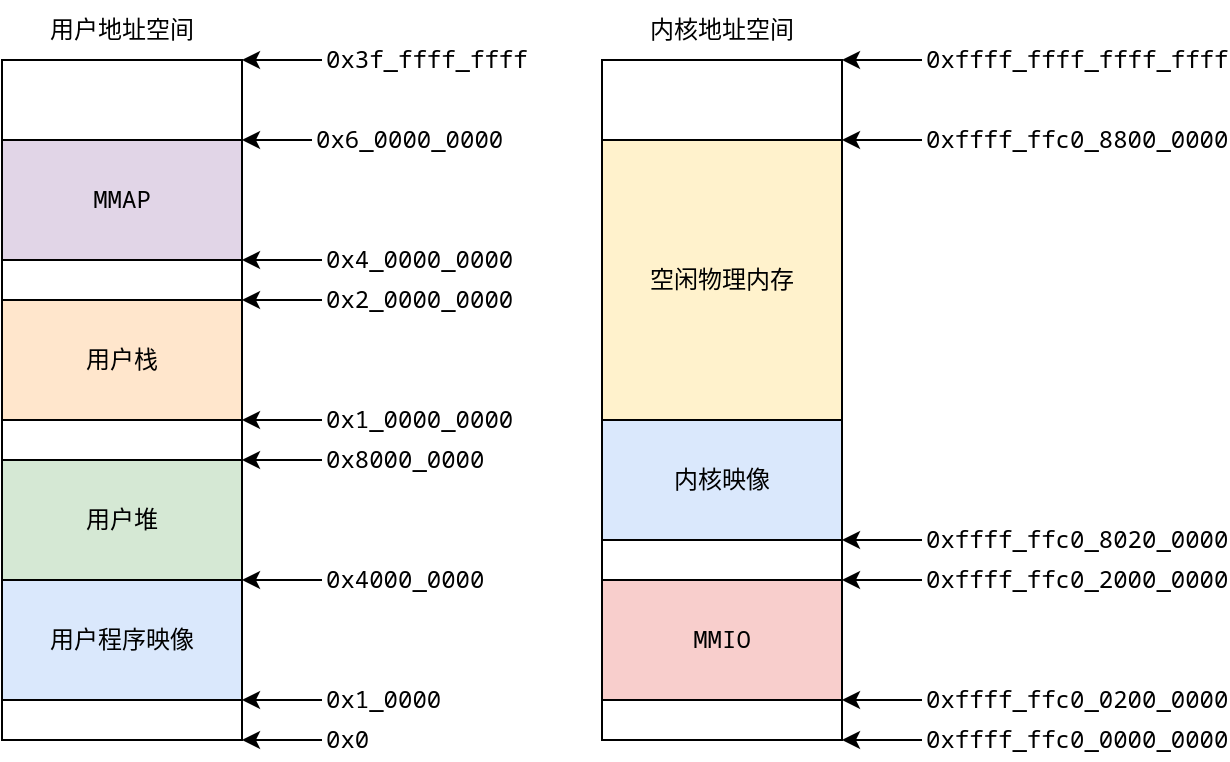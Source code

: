 <mxfile version="24.4.8" type="device">
  <diagram name="第 1 页" id="HjMmGTxB9bAzr_heQgJd">
    <mxGraphModel dx="1213" dy="836" grid="1" gridSize="5" guides="1" tooltips="1" connect="1" arrows="1" fold="1" page="1" pageScale="1" pageWidth="1169" pageHeight="827" math="0" shadow="0">
      <root>
        <mxCell id="0" />
        <mxCell id="1" parent="0" />
        <mxCell id="W3ru03CyVpcUacVbLSa2-1" value="" style="rounded=0;whiteSpace=wrap;html=1;fontFamily=Noto Sans Mono;" parent="1" vertex="1">
          <mxGeometry x="240" y="300" width="120" height="340" as="geometry" />
        </mxCell>
        <mxCell id="W3ru03CyVpcUacVbLSa2-8" style="edgeStyle=orthogonalEdgeStyle;rounded=0;orthogonalLoop=1;jettySize=auto;html=1;entryX=1;entryY=1;entryDx=0;entryDy=0;fontFamily=Noto Sans Mono;" parent="1" source="W3ru03CyVpcUacVbLSa2-4" target="W3ru03CyVpcUacVbLSa2-1" edge="1">
          <mxGeometry relative="1" as="geometry">
            <Array as="points">
              <mxPoint x="370" y="640" />
              <mxPoint x="370" y="640" />
            </Array>
          </mxGeometry>
        </mxCell>
        <mxCell id="W3ru03CyVpcUacVbLSa2-4" value="&lt;font&gt;0x0&lt;/font&gt;" style="text;html=1;align=left;verticalAlign=middle;whiteSpace=wrap;rounded=0;fontFamily=Noto Sans Mono;" parent="1" vertex="1">
          <mxGeometry x="400" y="630" width="60" height="20" as="geometry" />
        </mxCell>
        <mxCell id="W3ru03CyVpcUacVbLSa2-28" style="edgeStyle=orthogonalEdgeStyle;rounded=0;orthogonalLoop=1;jettySize=auto;html=1;entryX=1;entryY=1;entryDx=0;entryDy=0;fontFamily=Noto Sans Mono;" parent="1" source="W3ru03CyVpcUacVbLSa2-10" target="W3ru03CyVpcUacVbLSa2-13" edge="1">
          <mxGeometry relative="1" as="geometry">
            <Array as="points">
              <mxPoint x="370" y="620" />
              <mxPoint x="370" y="620" />
            </Array>
          </mxGeometry>
        </mxCell>
        <mxCell id="W3ru03CyVpcUacVbLSa2-10" value="0x1_0000" style="text;html=1;align=left;verticalAlign=middle;whiteSpace=wrap;rounded=0;fontFamily=Noto Sans Mono;" parent="1" vertex="1">
          <mxGeometry x="400" y="610" width="60" height="20" as="geometry" />
        </mxCell>
        <mxCell id="W3ru03CyVpcUacVbLSa2-13" value="用户程序映像" style="rounded=0;whiteSpace=wrap;html=1;fillColor=#dae8fc;strokeColor=default;fontFamily=Noto Sans Mono;" parent="1" vertex="1">
          <mxGeometry x="240" y="560" width="120" height="60" as="geometry" />
        </mxCell>
        <mxCell id="W3ru03CyVpcUacVbLSa2-14" value="用户堆" style="rounded=0;whiteSpace=wrap;html=1;fillColor=#d5e8d4;strokeColor=default;fontFamily=Noto Sans Mono;" parent="1" vertex="1">
          <mxGeometry x="240" y="500" width="120" height="60" as="geometry" />
        </mxCell>
        <mxCell id="W3ru03CyVpcUacVbLSa2-18" style="edgeStyle=orthogonalEdgeStyle;rounded=0;orthogonalLoop=1;jettySize=auto;html=1;entryX=1;entryY=1;entryDx=0;entryDy=0;fontFamily=Noto Sans Mono;" parent="1" source="W3ru03CyVpcUacVbLSa2-17" target="W3ru03CyVpcUacVbLSa2-14" edge="1">
          <mxGeometry relative="1" as="geometry">
            <Array as="points">
              <mxPoint x="365" y="560" />
              <mxPoint x="365" y="560" />
            </Array>
          </mxGeometry>
        </mxCell>
        <mxCell id="W3ru03CyVpcUacVbLSa2-17" value="0x4000_0000" style="text;html=1;align=left;verticalAlign=middle;whiteSpace=wrap;rounded=0;fontFamily=Noto Sans Mono;" parent="1" vertex="1">
          <mxGeometry x="400" y="550" width="60" height="20" as="geometry" />
        </mxCell>
        <mxCell id="W3ru03CyVpcUacVbLSa2-20" value="用户栈" style="rounded=0;whiteSpace=wrap;html=1;fillColor=#ffe6cc;strokeColor=default;fontFamily=Noto Sans Mono;" parent="1" vertex="1">
          <mxGeometry x="240" y="420" width="120" height="60" as="geometry" />
        </mxCell>
        <mxCell id="W3ru03CyVpcUacVbLSa2-22" style="edgeStyle=orthogonalEdgeStyle;rounded=0;orthogonalLoop=1;jettySize=auto;html=1;entryX=1;entryY=0;entryDx=0;entryDy=0;fontFamily=Noto Sans Mono;" parent="1" source="W3ru03CyVpcUacVbLSa2-21" target="W3ru03CyVpcUacVbLSa2-14" edge="1">
          <mxGeometry relative="1" as="geometry">
            <Array as="points">
              <mxPoint x="365" y="500" />
              <mxPoint x="365" y="500" />
            </Array>
          </mxGeometry>
        </mxCell>
        <mxCell id="W3ru03CyVpcUacVbLSa2-21" value="0x8000_0000" style="text;html=1;align=left;verticalAlign=middle;whiteSpace=wrap;rounded=0;fontFamily=Noto Sans Mono;" parent="1" vertex="1">
          <mxGeometry x="400" y="490" width="60" height="20" as="geometry" />
        </mxCell>
        <mxCell id="W3ru03CyVpcUacVbLSa2-25" style="edgeStyle=orthogonalEdgeStyle;rounded=0;orthogonalLoop=1;jettySize=auto;html=1;entryX=1;entryY=1;entryDx=0;entryDy=0;fontFamily=Noto Sans Mono;" parent="1" source="W3ru03CyVpcUacVbLSa2-23" target="W3ru03CyVpcUacVbLSa2-20" edge="1">
          <mxGeometry relative="1" as="geometry">
            <Array as="points">
              <mxPoint x="365" y="480" />
              <mxPoint x="365" y="480" />
            </Array>
          </mxGeometry>
        </mxCell>
        <mxCell id="W3ru03CyVpcUacVbLSa2-23" value="0x1_0000_0000" style="text;html=1;align=left;verticalAlign=middle;whiteSpace=wrap;rounded=0;fontFamily=Noto Sans Mono;" parent="1" vertex="1">
          <mxGeometry x="400" y="470" width="60" height="20" as="geometry" />
        </mxCell>
        <mxCell id="W3ru03CyVpcUacVbLSa2-27" style="edgeStyle=orthogonalEdgeStyle;rounded=0;orthogonalLoop=1;jettySize=auto;html=1;entryX=1;entryY=0;entryDx=0;entryDy=0;fontFamily=Noto Sans Mono;" parent="1" source="W3ru03CyVpcUacVbLSa2-26" target="W3ru03CyVpcUacVbLSa2-20" edge="1">
          <mxGeometry relative="1" as="geometry">
            <Array as="points">
              <mxPoint x="380" y="420" />
              <mxPoint x="380" y="420" />
            </Array>
          </mxGeometry>
        </mxCell>
        <mxCell id="W3ru03CyVpcUacVbLSa2-26" value="0x2_0000_0000" style="text;html=1;align=left;verticalAlign=middle;whiteSpace=wrap;rounded=0;fontFamily=Noto Sans Mono;" parent="1" vertex="1">
          <mxGeometry x="400" y="410" width="60" height="20" as="geometry" />
        </mxCell>
        <mxCell id="W3ru03CyVpcUacVbLSa2-29" value="MMAP" style="rounded=0;whiteSpace=wrap;html=1;fillColor=#e1d5e7;strokeColor=default;fontFamily=Noto Sans Mono;" parent="1" vertex="1">
          <mxGeometry x="240" y="340" width="120" height="60" as="geometry" />
        </mxCell>
        <mxCell id="W3ru03CyVpcUacVbLSa2-31" style="edgeStyle=orthogonalEdgeStyle;rounded=0;orthogonalLoop=1;jettySize=auto;html=1;entryX=1;entryY=1;entryDx=0;entryDy=0;fontFamily=Noto Sans Mono;" parent="1" source="W3ru03CyVpcUacVbLSa2-30" target="W3ru03CyVpcUacVbLSa2-29" edge="1">
          <mxGeometry relative="1" as="geometry">
            <Array as="points">
              <mxPoint x="370" y="400" />
              <mxPoint x="370" y="400" />
            </Array>
          </mxGeometry>
        </mxCell>
        <mxCell id="W3ru03CyVpcUacVbLSa2-30" value="0x4_0000_0000" style="text;html=1;align=left;verticalAlign=middle;whiteSpace=wrap;rounded=0;fontFamily=Noto Sans Mono;" parent="1" vertex="1">
          <mxGeometry x="400" y="390" width="60" height="20" as="geometry" />
        </mxCell>
        <mxCell id="W3ru03CyVpcUacVbLSa2-33" style="edgeStyle=orthogonalEdgeStyle;rounded=0;orthogonalLoop=1;jettySize=auto;html=1;entryX=1;entryY=0;entryDx=0;entryDy=0;fontFamily=Noto Sans Mono;" parent="1" source="W3ru03CyVpcUacVbLSa2-32" target="W3ru03CyVpcUacVbLSa2-29" edge="1">
          <mxGeometry relative="1" as="geometry">
            <Array as="points">
              <mxPoint x="370" y="340" />
              <mxPoint x="370" y="340" />
            </Array>
          </mxGeometry>
        </mxCell>
        <mxCell id="W3ru03CyVpcUacVbLSa2-32" value="0x6_0000_0000" style="text;html=1;align=left;verticalAlign=middle;whiteSpace=wrap;rounded=0;fontFamily=Noto Sans Mono;" parent="1" vertex="1">
          <mxGeometry x="395" y="330" width="60" height="20" as="geometry" />
        </mxCell>
        <mxCell id="W3ru03CyVpcUacVbLSa2-35" style="edgeStyle=orthogonalEdgeStyle;rounded=0;orthogonalLoop=1;jettySize=auto;html=1;entryX=1;entryY=0;entryDx=0;entryDy=0;fontFamily=Noto Sans Mono;" parent="1" source="W3ru03CyVpcUacVbLSa2-34" target="W3ru03CyVpcUacVbLSa2-1" edge="1">
          <mxGeometry relative="1" as="geometry">
            <Array as="points">
              <mxPoint x="385" y="300" />
              <mxPoint x="385" y="300" />
            </Array>
          </mxGeometry>
        </mxCell>
        <mxCell id="W3ru03CyVpcUacVbLSa2-34" value="0x3f_ffff_ffff" style="text;html=1;align=left;verticalAlign=middle;whiteSpace=wrap;rounded=0;fontFamily=Noto Sans Mono;" parent="1" vertex="1">
          <mxGeometry x="400" y="290" width="60" height="20" as="geometry" />
        </mxCell>
        <mxCell id="W3ru03CyVpcUacVbLSa2-37" value="" style="rounded=0;whiteSpace=wrap;html=1;fontFamily=Noto Sans Mono;" parent="1" vertex="1">
          <mxGeometry x="540" y="300" width="120" height="340" as="geometry" />
        </mxCell>
        <mxCell id="W3ru03CyVpcUacVbLSa2-38" style="edgeStyle=orthogonalEdgeStyle;rounded=0;orthogonalLoop=1;jettySize=auto;html=1;entryX=1;entryY=1;entryDx=0;entryDy=0;fontFamily=Noto Sans Mono;" parent="1" source="W3ru03CyVpcUacVbLSa2-39" target="W3ru03CyVpcUacVbLSa2-37" edge="1">
          <mxGeometry relative="1" as="geometry">
            <Array as="points">
              <mxPoint x="670" y="640" />
              <mxPoint x="670" y="640" />
            </Array>
          </mxGeometry>
        </mxCell>
        <mxCell id="W3ru03CyVpcUacVbLSa2-39" value="&lt;font&gt;0xffff_ffc0_0000_0000&lt;/font&gt;" style="text;html=1;align=left;verticalAlign=middle;whiteSpace=wrap;rounded=0;fontFamily=Noto Sans Mono;" parent="1" vertex="1">
          <mxGeometry x="700" y="630" width="60" height="20" as="geometry" />
        </mxCell>
        <mxCell id="W3ru03CyVpcUacVbLSa2-41" value="&lt;span style=&quot;color: rgba(0, 0, 0, 0); font-family: monospace; font-size: 0px; text-wrap: nowrap;&quot;&gt;%3CmxGraphModel%3E%3Croot%3E%3CmxCell%20id%3D%220%22%2F%3E%3CmxCell%20id%3D%221%22%20parent%3D%220%22%2F%3E%3CmxCell%20id%3D%222%22%20value%3D%22%26lt%3Bfont%26gt%3B0xffff_ffc0_0000_0000%26lt%3B%2Ffont%26gt%3B%22%20style%3D%22text%3Bhtml%3D1%3Balign%3Dleft%3BverticalAlign%3Dmiddle%3BwhiteSpace%3Dwrap%3Brounded%3D0%3BfontFamily%3DNoto%20Sans%20Mono%3B%22%20vertex%3D%221%22%20parent%3D%221%22%3E%3CmxGeometry%20x%3D%22700%22%20y%3D%22630%22%20width%3D%2260%22%20height%3D%2220%22%20as%3D%22geometry%22%2F%3E%3C%2FmxCell%3E%3C%2Froot%3E%3C%2FmxGraphModel%3E&lt;/span&gt;" style="text;html=1;align=left;verticalAlign=middle;whiteSpace=wrap;rounded=0;fontFamily=Noto Sans Mono;" parent="1" vertex="1">
          <mxGeometry x="700" y="570" width="60" height="20" as="geometry" />
        </mxCell>
        <mxCell id="W3ru03CyVpcUacVbLSa2-42" value="MMIO" style="rounded=0;whiteSpace=wrap;html=1;fillColor=#f8cecc;strokeColor=default;fontFamily=Noto Sans Mono;" parent="1" vertex="1">
          <mxGeometry x="540" y="560" width="120" height="60" as="geometry" />
        </mxCell>
        <mxCell id="W3ru03CyVpcUacVbLSa2-43" value="内核映像" style="rounded=0;whiteSpace=wrap;html=1;fillColor=#dae8fc;strokeColor=default;fontFamily=Noto Sans Mono;" parent="1" vertex="1">
          <mxGeometry x="540" y="480" width="120" height="60" as="geometry" />
        </mxCell>
        <mxCell id="W3ru03CyVpcUacVbLSa2-44" style="edgeStyle=orthogonalEdgeStyle;rounded=0;orthogonalLoop=1;jettySize=auto;html=1;entryX=1;entryY=1;entryDx=0;entryDy=0;fontFamily=Noto Sans Mono;" parent="1" source="W3ru03CyVpcUacVbLSa2-45" target="W3ru03CyVpcUacVbLSa2-43" edge="1">
          <mxGeometry relative="1" as="geometry">
            <Array as="points">
              <mxPoint x="660" y="540" />
            </Array>
          </mxGeometry>
        </mxCell>
        <mxCell id="W3ru03CyVpcUacVbLSa2-45" value="0xffff_ffc0_8020_0000" style="text;html=1;align=left;verticalAlign=middle;whiteSpace=wrap;rounded=0;fontFamily=Noto Sans Mono;" parent="1" vertex="1">
          <mxGeometry x="700" y="530" width="60" height="20" as="geometry" />
        </mxCell>
        <mxCell id="W3ru03CyVpcUacVbLSa2-46" value="空闲物理内存" style="rounded=0;whiteSpace=wrap;html=1;fillColor=#fff2cc;strokeColor=default;fontFamily=Noto Sans Mono;" parent="1" vertex="1">
          <mxGeometry x="540" y="340" width="120" height="140" as="geometry" />
        </mxCell>
        <mxCell id="W3ru03CyVpcUacVbLSa2-51" style="edgeStyle=orthogonalEdgeStyle;rounded=0;orthogonalLoop=1;jettySize=auto;html=1;entryX=1;entryY=0;entryDx=0;entryDy=0;fontFamily=Noto Sans Mono;exitX=0;exitY=0.5;exitDx=0;exitDy=0;" parent="1" source="W3ru03CyVpcUacVbLSa2-52" target="W3ru03CyVpcUacVbLSa2-46" edge="1">
          <mxGeometry relative="1" as="geometry">
            <Array as="points">
              <mxPoint x="680" y="340" />
              <mxPoint x="680" y="340" />
            </Array>
          </mxGeometry>
        </mxCell>
        <mxCell id="W3ru03CyVpcUacVbLSa2-52" value="0xffff_ffc0_8800_0000" style="text;html=1;align=left;verticalAlign=middle;whiteSpace=wrap;rounded=0;fontFamily=Noto Sans Mono;" parent="1" vertex="1">
          <mxGeometry x="700" y="330" width="60" height="20" as="geometry" />
        </mxCell>
        <mxCell id="W3ru03CyVpcUacVbLSa2-58" style="edgeStyle=orthogonalEdgeStyle;rounded=0;orthogonalLoop=1;jettySize=auto;html=1;entryX=1;entryY=0;entryDx=0;entryDy=0;fontFamily=Noto Sans Mono;" parent="1" source="W3ru03CyVpcUacVbLSa2-59" target="W3ru03CyVpcUacVbLSa2-37" edge="1">
          <mxGeometry relative="1" as="geometry">
            <Array as="points">
              <mxPoint x="680" y="300" />
              <mxPoint x="680" y="300" />
            </Array>
          </mxGeometry>
        </mxCell>
        <mxCell id="W3ru03CyVpcUacVbLSa2-59" value="0xffff_ffff_ffff_ffff" style="text;html=1;align=left;verticalAlign=middle;whiteSpace=wrap;rounded=0;fontFamily=Noto Sans Mono;" parent="1" vertex="1">
          <mxGeometry x="700" y="290" width="60" height="20" as="geometry" />
        </mxCell>
        <mxCell id="W3ru03CyVpcUacVbLSa2-62" style="edgeStyle=orthogonalEdgeStyle;rounded=0;orthogonalLoop=1;jettySize=auto;html=1;entryX=1;entryY=0;entryDx=0;entryDy=0;" parent="1" source="W3ru03CyVpcUacVbLSa2-61" target="W3ru03CyVpcUacVbLSa2-42" edge="1">
          <mxGeometry relative="1" as="geometry">
            <Array as="points">
              <mxPoint x="680" y="560" />
              <mxPoint x="680" y="560" />
            </Array>
          </mxGeometry>
        </mxCell>
        <mxCell id="W3ru03CyVpcUacVbLSa2-61" value="&lt;font&gt;0xffff_ffc0_2000_0000&lt;/font&gt;" style="text;html=1;align=left;verticalAlign=middle;whiteSpace=wrap;rounded=0;fontFamily=Noto Sans Mono;" parent="1" vertex="1">
          <mxGeometry x="700" y="550" width="60" height="20" as="geometry" />
        </mxCell>
        <mxCell id="W3ru03CyVpcUacVbLSa2-63" style="edgeStyle=orthogonalEdgeStyle;rounded=0;orthogonalLoop=1;jettySize=auto;html=1;fontFamily=Noto Sans Mono;" parent="1" source="W3ru03CyVpcUacVbLSa2-64" edge="1">
          <mxGeometry relative="1" as="geometry">
            <Array as="points">
              <mxPoint x="660" y="620" />
            </Array>
            <mxPoint x="660" y="620" as="targetPoint" />
          </mxGeometry>
        </mxCell>
        <mxCell id="W3ru03CyVpcUacVbLSa2-64" value="&lt;font&gt;0xffff_ffc0_0200_0000&lt;/font&gt;" style="text;html=1;align=left;verticalAlign=middle;whiteSpace=wrap;rounded=0;fontFamily=Noto Sans Mono;" parent="1" vertex="1">
          <mxGeometry x="700" y="610" width="60" height="20" as="geometry" />
        </mxCell>
        <mxCell id="W3ru03CyVpcUacVbLSa2-65" value="用户地址空间" style="text;html=1;align=center;verticalAlign=middle;whiteSpace=wrap;rounded=0;" parent="1" vertex="1">
          <mxGeometry x="240" y="270" width="120" height="30" as="geometry" />
        </mxCell>
        <mxCell id="W3ru03CyVpcUacVbLSa2-66" value="内核地址空间" style="text;html=1;align=center;verticalAlign=middle;whiteSpace=wrap;rounded=0;" parent="1" vertex="1">
          <mxGeometry x="540" y="270" width="120" height="30" as="geometry" />
        </mxCell>
      </root>
    </mxGraphModel>
  </diagram>
</mxfile>

